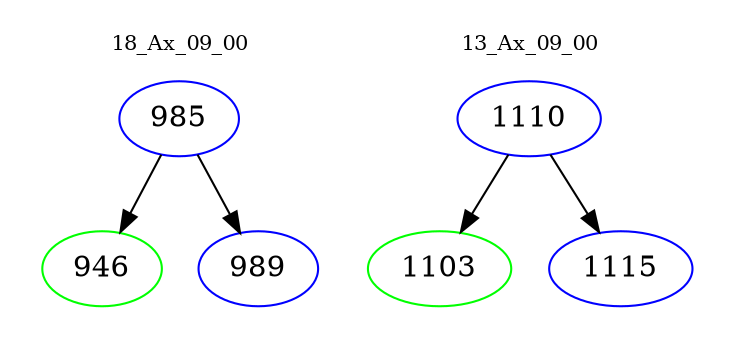 digraph{
subgraph cluster_0 {
color = white
label = "18_Ax_09_00";
fontsize=10;
T0_985 [label="985", color="blue"]
T0_985 -> T0_946 [color="black"]
T0_946 [label="946", color="green"]
T0_985 -> T0_989 [color="black"]
T0_989 [label="989", color="blue"]
}
subgraph cluster_1 {
color = white
label = "13_Ax_09_00";
fontsize=10;
T1_1110 [label="1110", color="blue"]
T1_1110 -> T1_1103 [color="black"]
T1_1103 [label="1103", color="green"]
T1_1110 -> T1_1115 [color="black"]
T1_1115 [label="1115", color="blue"]
}
}
